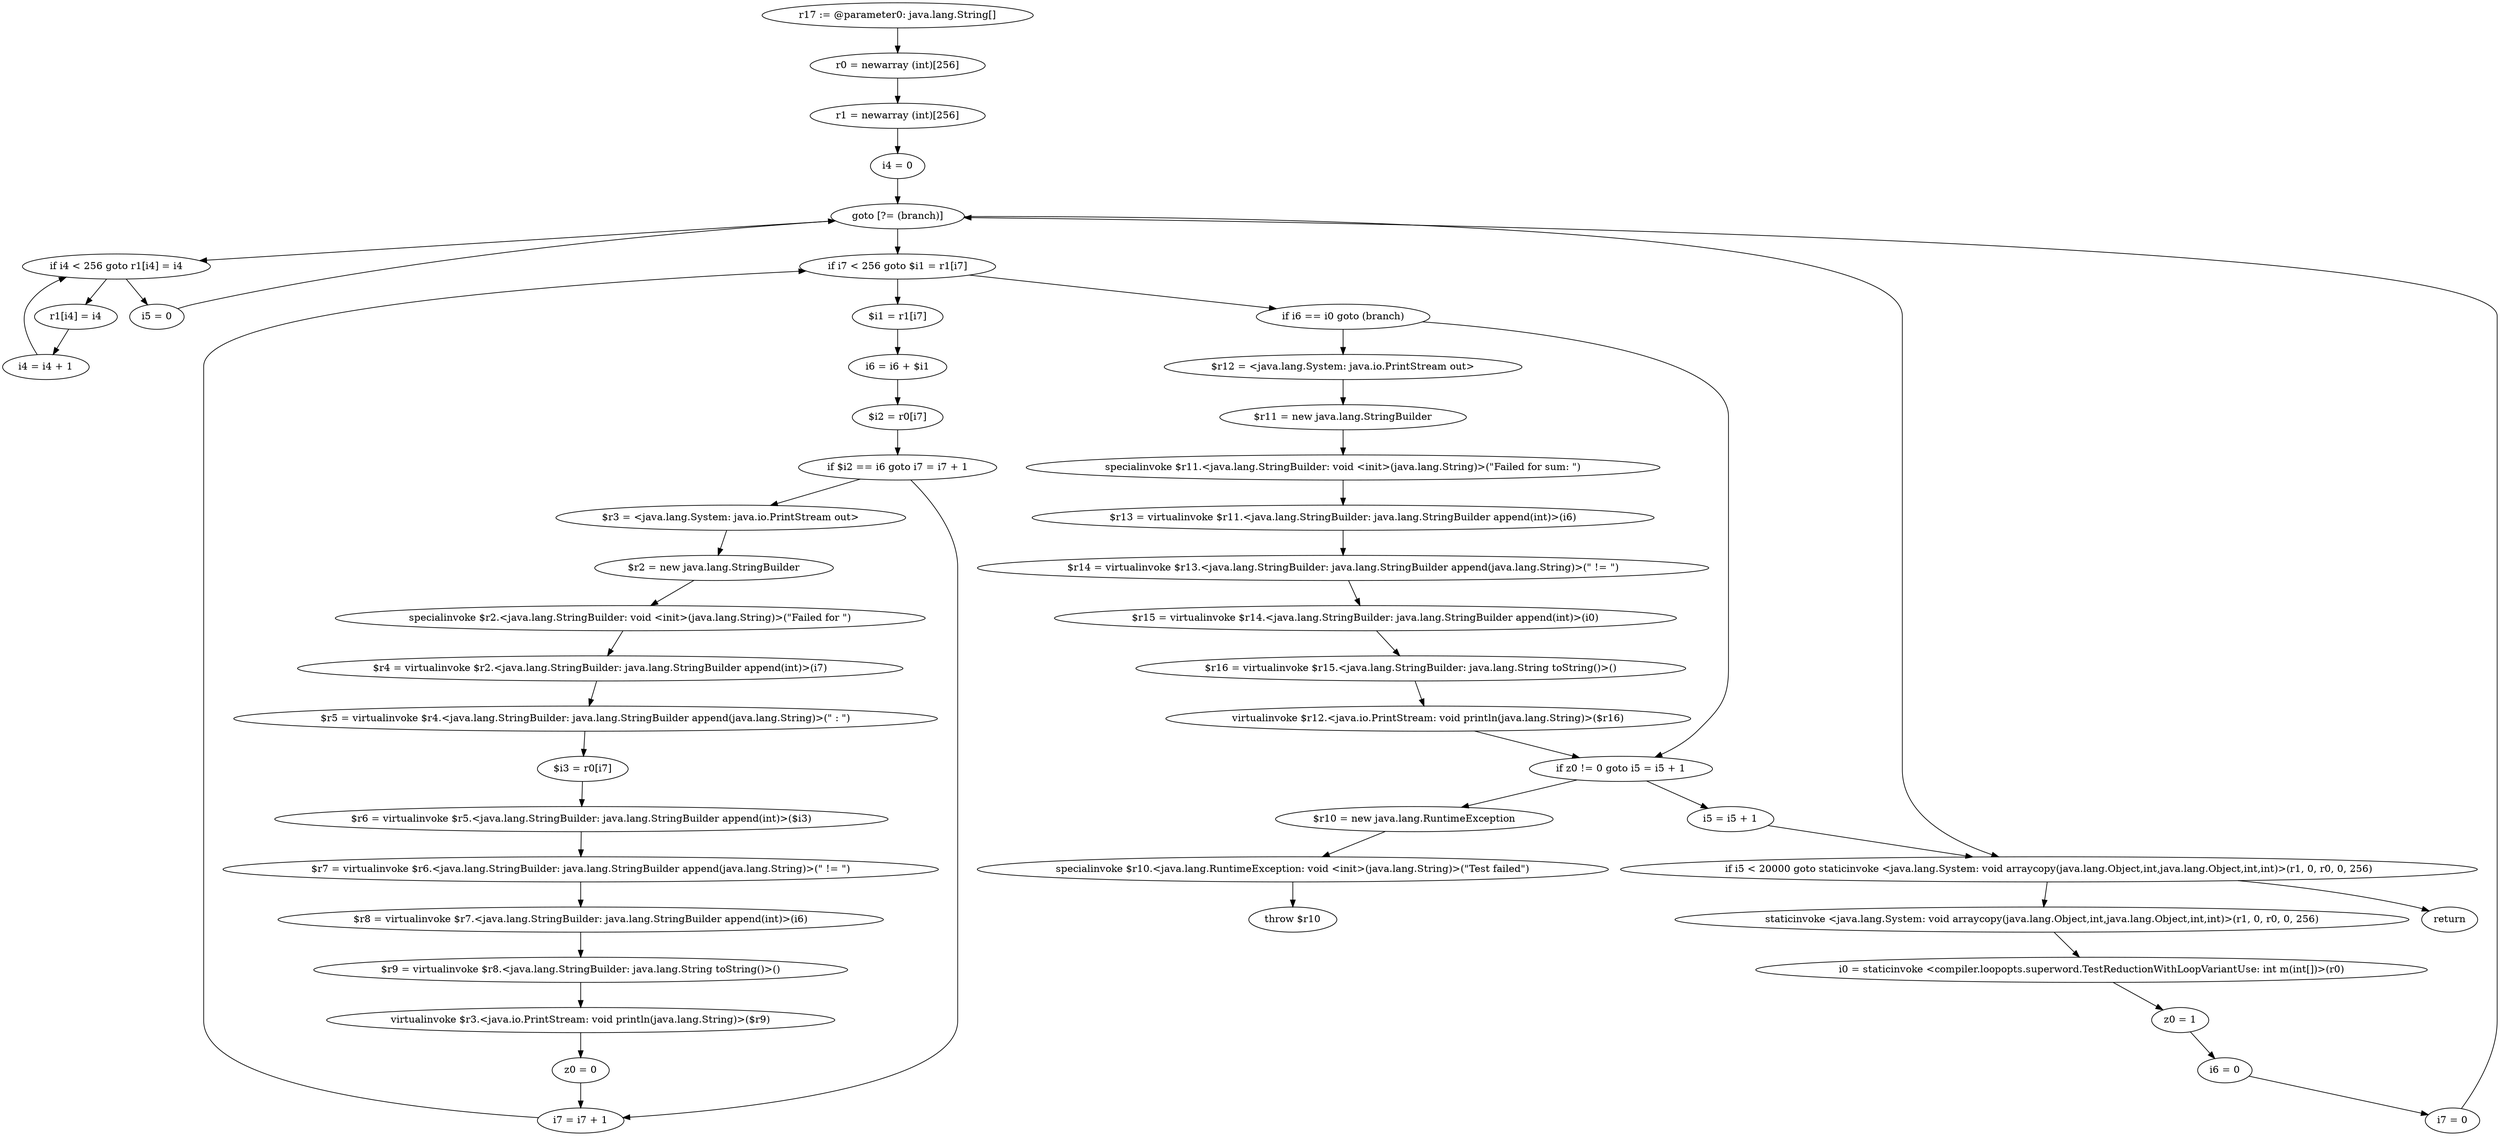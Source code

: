 digraph "unitGraph" {
    "r17 := @parameter0: java.lang.String[]"
    "r0 = newarray (int)[256]"
    "r1 = newarray (int)[256]"
    "i4 = 0"
    "goto [?= (branch)]"
    "r1[i4] = i4"
    "i4 = i4 + 1"
    "if i4 < 256 goto r1[i4] = i4"
    "i5 = 0"
    "staticinvoke <java.lang.System: void arraycopy(java.lang.Object,int,java.lang.Object,int,int)>(r1, 0, r0, 0, 256)"
    "i0 = staticinvoke <compiler.loopopts.superword.TestReductionWithLoopVariantUse: int m(int[])>(r0)"
    "z0 = 1"
    "i6 = 0"
    "i7 = 0"
    "$i1 = r1[i7]"
    "i6 = i6 + $i1"
    "$i2 = r0[i7]"
    "if $i2 == i6 goto i7 = i7 + 1"
    "$r3 = <java.lang.System: java.io.PrintStream out>"
    "$r2 = new java.lang.StringBuilder"
    "specialinvoke $r2.<java.lang.StringBuilder: void <init>(java.lang.String)>(\"Failed for \")"
    "$r4 = virtualinvoke $r2.<java.lang.StringBuilder: java.lang.StringBuilder append(int)>(i7)"
    "$r5 = virtualinvoke $r4.<java.lang.StringBuilder: java.lang.StringBuilder append(java.lang.String)>(\" : \")"
    "$i3 = r0[i7]"
    "$r6 = virtualinvoke $r5.<java.lang.StringBuilder: java.lang.StringBuilder append(int)>($i3)"
    "$r7 = virtualinvoke $r6.<java.lang.StringBuilder: java.lang.StringBuilder append(java.lang.String)>(\" != \")"
    "$r8 = virtualinvoke $r7.<java.lang.StringBuilder: java.lang.StringBuilder append(int)>(i6)"
    "$r9 = virtualinvoke $r8.<java.lang.StringBuilder: java.lang.String toString()>()"
    "virtualinvoke $r3.<java.io.PrintStream: void println(java.lang.String)>($r9)"
    "z0 = 0"
    "i7 = i7 + 1"
    "if i7 < 256 goto $i1 = r1[i7]"
    "if i6 == i0 goto (branch)"
    "$r12 = <java.lang.System: java.io.PrintStream out>"
    "$r11 = new java.lang.StringBuilder"
    "specialinvoke $r11.<java.lang.StringBuilder: void <init>(java.lang.String)>(\"Failed for sum: \")"
    "$r13 = virtualinvoke $r11.<java.lang.StringBuilder: java.lang.StringBuilder append(int)>(i6)"
    "$r14 = virtualinvoke $r13.<java.lang.StringBuilder: java.lang.StringBuilder append(java.lang.String)>(\" != \")"
    "$r15 = virtualinvoke $r14.<java.lang.StringBuilder: java.lang.StringBuilder append(int)>(i0)"
    "$r16 = virtualinvoke $r15.<java.lang.StringBuilder: java.lang.String toString()>()"
    "virtualinvoke $r12.<java.io.PrintStream: void println(java.lang.String)>($r16)"
    "if z0 != 0 goto i5 = i5 + 1"
    "$r10 = new java.lang.RuntimeException"
    "specialinvoke $r10.<java.lang.RuntimeException: void <init>(java.lang.String)>(\"Test failed\")"
    "throw $r10"
    "i5 = i5 + 1"
    "if i5 < 20000 goto staticinvoke <java.lang.System: void arraycopy(java.lang.Object,int,java.lang.Object,int,int)>(r1, 0, r0, 0, 256)"
    "return"
    "r17 := @parameter0: java.lang.String[]"->"r0 = newarray (int)[256]";
    "r0 = newarray (int)[256]"->"r1 = newarray (int)[256]";
    "r1 = newarray (int)[256]"->"i4 = 0";
    "i4 = 0"->"goto [?= (branch)]";
    "goto [?= (branch)]"->"if i4 < 256 goto r1[i4] = i4";
    "r1[i4] = i4"->"i4 = i4 + 1";
    "i4 = i4 + 1"->"if i4 < 256 goto r1[i4] = i4";
    "if i4 < 256 goto r1[i4] = i4"->"i5 = 0";
    "if i4 < 256 goto r1[i4] = i4"->"r1[i4] = i4";
    "i5 = 0"->"goto [?= (branch)]";
    "goto [?= (branch)]"->"if i5 < 20000 goto staticinvoke <java.lang.System: void arraycopy(java.lang.Object,int,java.lang.Object,int,int)>(r1, 0, r0, 0, 256)";
    "staticinvoke <java.lang.System: void arraycopy(java.lang.Object,int,java.lang.Object,int,int)>(r1, 0, r0, 0, 256)"->"i0 = staticinvoke <compiler.loopopts.superword.TestReductionWithLoopVariantUse: int m(int[])>(r0)";
    "i0 = staticinvoke <compiler.loopopts.superword.TestReductionWithLoopVariantUse: int m(int[])>(r0)"->"z0 = 1";
    "z0 = 1"->"i6 = 0";
    "i6 = 0"->"i7 = 0";
    "i7 = 0"->"goto [?= (branch)]";
    "goto [?= (branch)]"->"if i7 < 256 goto $i1 = r1[i7]";
    "$i1 = r1[i7]"->"i6 = i6 + $i1";
    "i6 = i6 + $i1"->"$i2 = r0[i7]";
    "$i2 = r0[i7]"->"if $i2 == i6 goto i7 = i7 + 1";
    "if $i2 == i6 goto i7 = i7 + 1"->"$r3 = <java.lang.System: java.io.PrintStream out>";
    "if $i2 == i6 goto i7 = i7 + 1"->"i7 = i7 + 1";
    "$r3 = <java.lang.System: java.io.PrintStream out>"->"$r2 = new java.lang.StringBuilder";
    "$r2 = new java.lang.StringBuilder"->"specialinvoke $r2.<java.lang.StringBuilder: void <init>(java.lang.String)>(\"Failed for \")";
    "specialinvoke $r2.<java.lang.StringBuilder: void <init>(java.lang.String)>(\"Failed for \")"->"$r4 = virtualinvoke $r2.<java.lang.StringBuilder: java.lang.StringBuilder append(int)>(i7)";
    "$r4 = virtualinvoke $r2.<java.lang.StringBuilder: java.lang.StringBuilder append(int)>(i7)"->"$r5 = virtualinvoke $r4.<java.lang.StringBuilder: java.lang.StringBuilder append(java.lang.String)>(\" : \")";
    "$r5 = virtualinvoke $r4.<java.lang.StringBuilder: java.lang.StringBuilder append(java.lang.String)>(\" : \")"->"$i3 = r0[i7]";
    "$i3 = r0[i7]"->"$r6 = virtualinvoke $r5.<java.lang.StringBuilder: java.lang.StringBuilder append(int)>($i3)";
    "$r6 = virtualinvoke $r5.<java.lang.StringBuilder: java.lang.StringBuilder append(int)>($i3)"->"$r7 = virtualinvoke $r6.<java.lang.StringBuilder: java.lang.StringBuilder append(java.lang.String)>(\" != \")";
    "$r7 = virtualinvoke $r6.<java.lang.StringBuilder: java.lang.StringBuilder append(java.lang.String)>(\" != \")"->"$r8 = virtualinvoke $r7.<java.lang.StringBuilder: java.lang.StringBuilder append(int)>(i6)";
    "$r8 = virtualinvoke $r7.<java.lang.StringBuilder: java.lang.StringBuilder append(int)>(i6)"->"$r9 = virtualinvoke $r8.<java.lang.StringBuilder: java.lang.String toString()>()";
    "$r9 = virtualinvoke $r8.<java.lang.StringBuilder: java.lang.String toString()>()"->"virtualinvoke $r3.<java.io.PrintStream: void println(java.lang.String)>($r9)";
    "virtualinvoke $r3.<java.io.PrintStream: void println(java.lang.String)>($r9)"->"z0 = 0";
    "z0 = 0"->"i7 = i7 + 1";
    "i7 = i7 + 1"->"if i7 < 256 goto $i1 = r1[i7]";
    "if i7 < 256 goto $i1 = r1[i7]"->"if i6 == i0 goto (branch)";
    "if i7 < 256 goto $i1 = r1[i7]"->"$i1 = r1[i7]";
    "if i6 == i0 goto (branch)"->"$r12 = <java.lang.System: java.io.PrintStream out>";
    "if i6 == i0 goto (branch)"->"if z0 != 0 goto i5 = i5 + 1";
    "$r12 = <java.lang.System: java.io.PrintStream out>"->"$r11 = new java.lang.StringBuilder";
    "$r11 = new java.lang.StringBuilder"->"specialinvoke $r11.<java.lang.StringBuilder: void <init>(java.lang.String)>(\"Failed for sum: \")";
    "specialinvoke $r11.<java.lang.StringBuilder: void <init>(java.lang.String)>(\"Failed for sum: \")"->"$r13 = virtualinvoke $r11.<java.lang.StringBuilder: java.lang.StringBuilder append(int)>(i6)";
    "$r13 = virtualinvoke $r11.<java.lang.StringBuilder: java.lang.StringBuilder append(int)>(i6)"->"$r14 = virtualinvoke $r13.<java.lang.StringBuilder: java.lang.StringBuilder append(java.lang.String)>(\" != \")";
    "$r14 = virtualinvoke $r13.<java.lang.StringBuilder: java.lang.StringBuilder append(java.lang.String)>(\" != \")"->"$r15 = virtualinvoke $r14.<java.lang.StringBuilder: java.lang.StringBuilder append(int)>(i0)";
    "$r15 = virtualinvoke $r14.<java.lang.StringBuilder: java.lang.StringBuilder append(int)>(i0)"->"$r16 = virtualinvoke $r15.<java.lang.StringBuilder: java.lang.String toString()>()";
    "$r16 = virtualinvoke $r15.<java.lang.StringBuilder: java.lang.String toString()>()"->"virtualinvoke $r12.<java.io.PrintStream: void println(java.lang.String)>($r16)";
    "virtualinvoke $r12.<java.io.PrintStream: void println(java.lang.String)>($r16)"->"if z0 != 0 goto i5 = i5 + 1";
    "if z0 != 0 goto i5 = i5 + 1"->"$r10 = new java.lang.RuntimeException";
    "if z0 != 0 goto i5 = i5 + 1"->"i5 = i5 + 1";
    "$r10 = new java.lang.RuntimeException"->"specialinvoke $r10.<java.lang.RuntimeException: void <init>(java.lang.String)>(\"Test failed\")";
    "specialinvoke $r10.<java.lang.RuntimeException: void <init>(java.lang.String)>(\"Test failed\")"->"throw $r10";
    "i5 = i5 + 1"->"if i5 < 20000 goto staticinvoke <java.lang.System: void arraycopy(java.lang.Object,int,java.lang.Object,int,int)>(r1, 0, r0, 0, 256)";
    "if i5 < 20000 goto staticinvoke <java.lang.System: void arraycopy(java.lang.Object,int,java.lang.Object,int,int)>(r1, 0, r0, 0, 256)"->"return";
    "if i5 < 20000 goto staticinvoke <java.lang.System: void arraycopy(java.lang.Object,int,java.lang.Object,int,int)>(r1, 0, r0, 0, 256)"->"staticinvoke <java.lang.System: void arraycopy(java.lang.Object,int,java.lang.Object,int,int)>(r1, 0, r0, 0, 256)";
}
